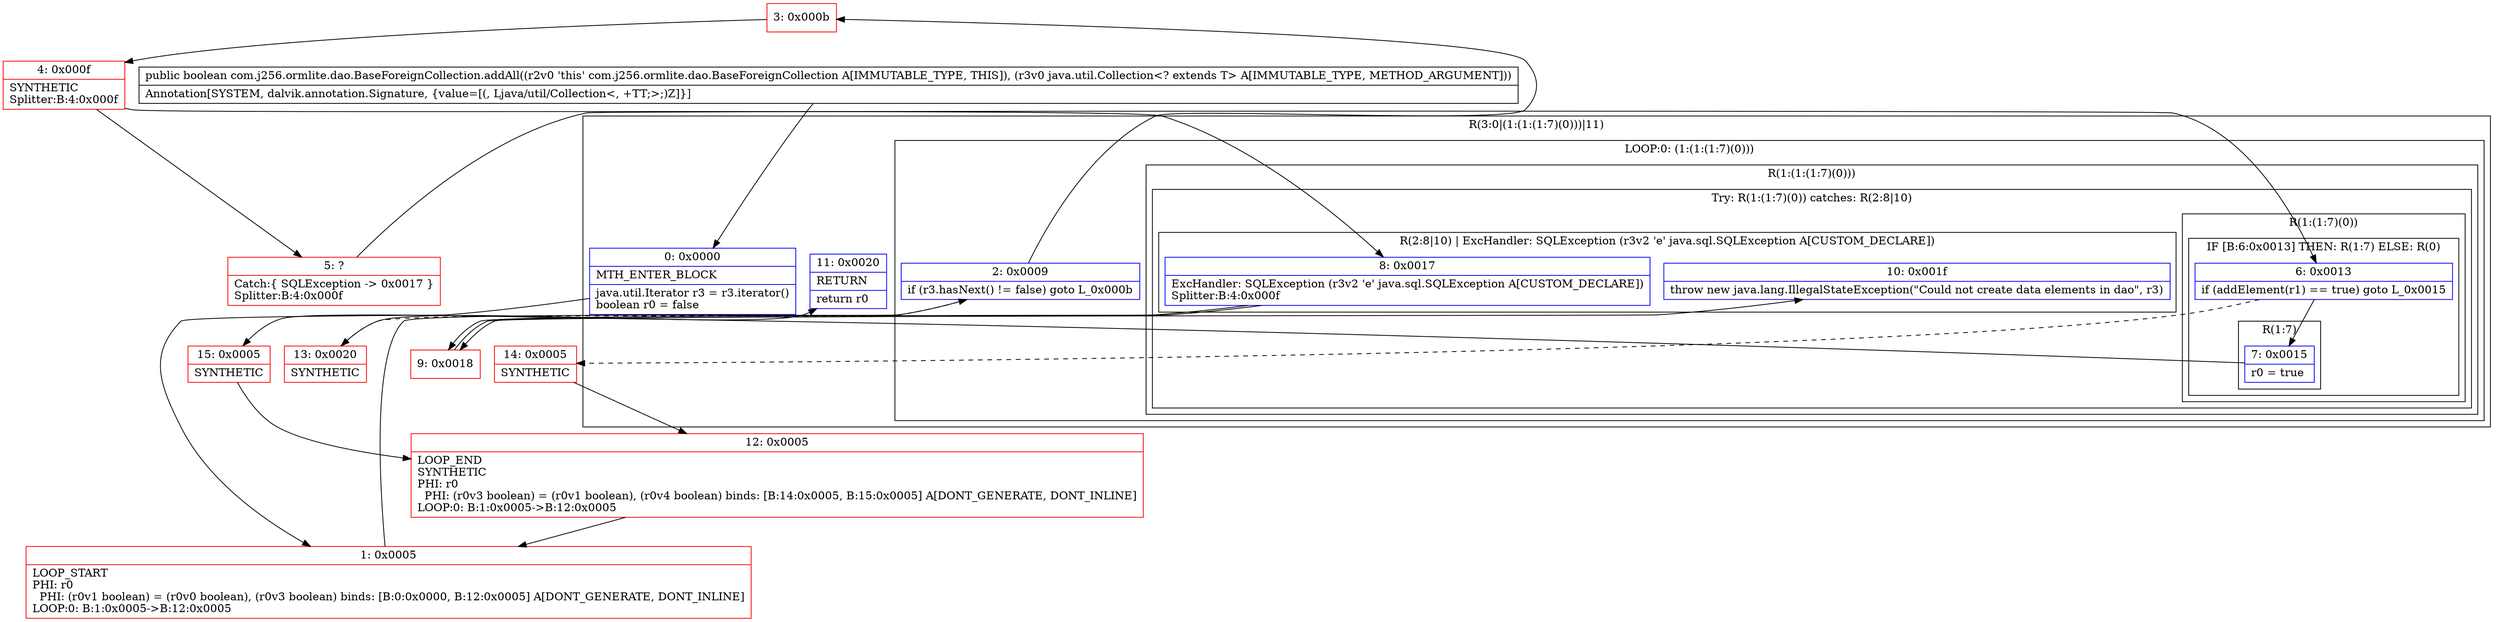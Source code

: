 digraph "CFG forcom.j256.ormlite.dao.BaseForeignCollection.addAll(Ljava\/util\/Collection;)Z" {
subgraph cluster_Region_1240380449 {
label = "R(3:0|(1:(1:(1:7)(0)))|11)";
node [shape=record,color=blue];
Node_0 [shape=record,label="{0\:\ 0x0000|MTH_ENTER_BLOCK\l|java.util.Iterator r3 = r3.iterator()\lboolean r0 = false\l}"];
subgraph cluster_LoopRegion_1306433555 {
label = "LOOP:0: (1:(1:(1:7)(0)))";
node [shape=record,color=blue];
Node_2 [shape=record,label="{2\:\ 0x0009|if (r3.hasNext() != false) goto L_0x000b\l}"];
subgraph cluster_Region_920159624 {
label = "R(1:(1:(1:7)(0)))";
node [shape=record,color=blue];
subgraph cluster_TryCatchRegion_236904749 {
label = "Try: R(1:(1:7)(0)) catches: R(2:8|10)";
node [shape=record,color=blue];
subgraph cluster_Region_1098117954 {
label = "R(1:(1:7)(0))";
node [shape=record,color=blue];
subgraph cluster_IfRegion_2018833791 {
label = "IF [B:6:0x0013] THEN: R(1:7) ELSE: R(0)";
node [shape=record,color=blue];
Node_6 [shape=record,label="{6\:\ 0x0013|if (addElement(r1) == true) goto L_0x0015\l}"];
subgraph cluster_Region_2087029625 {
label = "R(1:7)";
node [shape=record,color=blue];
Node_7 [shape=record,label="{7\:\ 0x0015|r0 = true\l}"];
}
subgraph cluster_Region_181590840 {
label = "R(0)";
node [shape=record,color=blue];
}
}
}
subgraph cluster_Region_1933333702 {
label = "R(2:8|10) | ExcHandler: SQLException (r3v2 'e' java.sql.SQLException A[CUSTOM_DECLARE])\l";
node [shape=record,color=blue];
Node_8 [shape=record,label="{8\:\ 0x0017|ExcHandler: SQLException (r3v2 'e' java.sql.SQLException A[CUSTOM_DECLARE])\lSplitter:B:4:0x000f\l}"];
Node_10 [shape=record,label="{10\:\ 0x001f|throw new java.lang.IllegalStateException(\"Could not create data elements in dao\", r3)\l}"];
}
}
}
}
Node_11 [shape=record,label="{11\:\ 0x0020|RETURN\l|return r0\l}"];
}
subgraph cluster_Region_1933333702 {
label = "R(2:8|10) | ExcHandler: SQLException (r3v2 'e' java.sql.SQLException A[CUSTOM_DECLARE])\l";
node [shape=record,color=blue];
Node_8 [shape=record,label="{8\:\ 0x0017|ExcHandler: SQLException (r3v2 'e' java.sql.SQLException A[CUSTOM_DECLARE])\lSplitter:B:4:0x000f\l}"];
Node_10 [shape=record,label="{10\:\ 0x001f|throw new java.lang.IllegalStateException(\"Could not create data elements in dao\", r3)\l}"];
}
Node_1 [shape=record,color=red,label="{1\:\ 0x0005|LOOP_START\lPHI: r0 \l  PHI: (r0v1 boolean) = (r0v0 boolean), (r0v3 boolean) binds: [B:0:0x0000, B:12:0x0005] A[DONT_GENERATE, DONT_INLINE]\lLOOP:0: B:1:0x0005\-\>B:12:0x0005\l}"];
Node_3 [shape=record,color=red,label="{3\:\ 0x000b}"];
Node_4 [shape=record,color=red,label="{4\:\ 0x000f|SYNTHETIC\lSplitter:B:4:0x000f\l}"];
Node_5 [shape=record,color=red,label="{5\:\ ?|Catch:\{ SQLException \-\> 0x0017 \}\lSplitter:B:4:0x000f\l}"];
Node_9 [shape=record,color=red,label="{9\:\ 0x0018}"];
Node_12 [shape=record,color=red,label="{12\:\ 0x0005|LOOP_END\lSYNTHETIC\lPHI: r0 \l  PHI: (r0v3 boolean) = (r0v1 boolean), (r0v4 boolean) binds: [B:14:0x0005, B:15:0x0005] A[DONT_GENERATE, DONT_INLINE]\lLOOP:0: B:1:0x0005\-\>B:12:0x0005\l}"];
Node_13 [shape=record,color=red,label="{13\:\ 0x0020|SYNTHETIC\l}"];
Node_14 [shape=record,color=red,label="{14\:\ 0x0005|SYNTHETIC\l}"];
Node_15 [shape=record,color=red,label="{15\:\ 0x0005|SYNTHETIC\l}"];
MethodNode[shape=record,label="{public boolean com.j256.ormlite.dao.BaseForeignCollection.addAll((r2v0 'this' com.j256.ormlite.dao.BaseForeignCollection A[IMMUTABLE_TYPE, THIS]), (r3v0 java.util.Collection\<? extends T\> A[IMMUTABLE_TYPE, METHOD_ARGUMENT]))  | Annotation[SYSTEM, dalvik.annotation.Signature, \{value=[(, Ljava\/util\/Collection\<, +TT;\>;)Z]\}]\l}"];
MethodNode -> Node_0;
Node_0 -> Node_1;
Node_2 -> Node_3;
Node_2 -> Node_13[style=dashed];
Node_6 -> Node_7;
Node_6 -> Node_14[style=dashed];
Node_7 -> Node_15;
Node_8 -> Node_9;
Node_8 -> Node_9;
Node_1 -> Node_2;
Node_3 -> Node_4;
Node_4 -> Node_5;
Node_4 -> Node_8;
Node_5 -> Node_6;
Node_9 -> Node_10;
Node_12 -> Node_1;
Node_13 -> Node_11;
Node_14 -> Node_12;
Node_15 -> Node_12;
}

